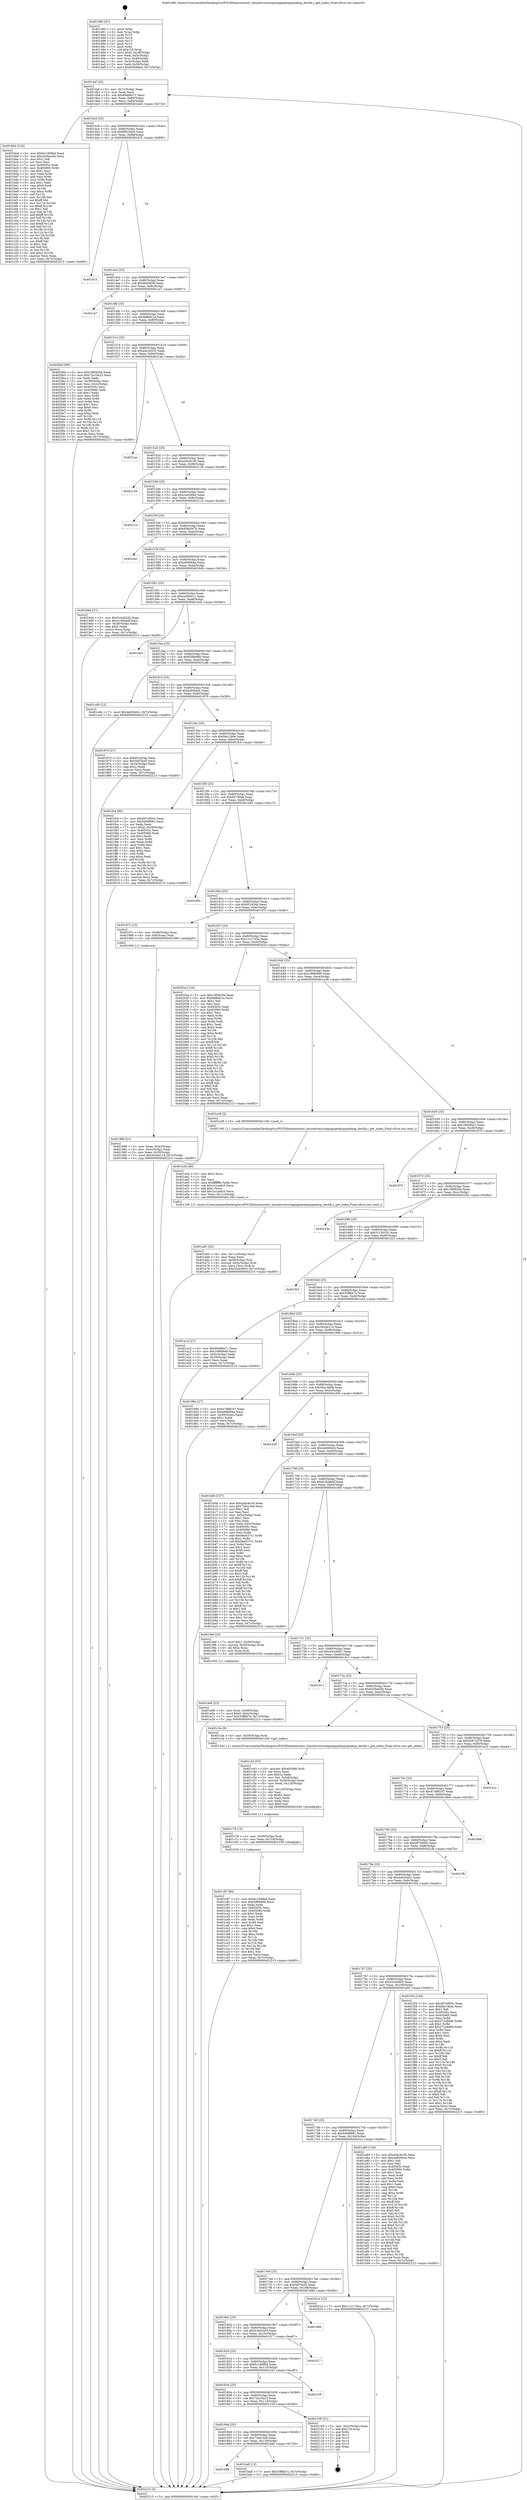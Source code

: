 digraph "0x401480" {
  label = "0x401480 (/mnt/c/Users/mathe/Desktop/tcc/POCII/binaries/extr_linuxdriversstagingspeakupspeakup_dectlk.c_get_index_Final-ollvm.out::main(0))"
  labelloc = "t"
  node[shape=record]

  Entry [label="",width=0.3,height=0.3,shape=circle,fillcolor=black,style=filled]
  "0x4014af" [label="{
     0x4014af [26]\l
     | [instrs]\l
     &nbsp;&nbsp;0x4014af \<+3\>: mov -0x7c(%rbp),%eax\l
     &nbsp;&nbsp;0x4014b2 \<+2\>: mov %eax,%ecx\l
     &nbsp;&nbsp;0x4014b4 \<+6\>: sub $0x80dd6e71,%ecx\l
     &nbsp;&nbsp;0x4014ba \<+3\>: mov %eax,-0x80(%rbp)\l
     &nbsp;&nbsp;0x4014bd \<+6\>: mov %ecx,-0x84(%rbp)\l
     &nbsp;&nbsp;0x4014c3 \<+6\>: je 0000000000401bb4 \<main+0x734\>\l
  }"]
  "0x401bb4" [label="{
     0x401bb4 [134]\l
     | [instrs]\l
     &nbsp;&nbsp;0x401bb4 \<+5\>: mov $0x6c1468bd,%eax\l
     &nbsp;&nbsp;0x401bb9 \<+5\>: mov $0x443bee5b,%ecx\l
     &nbsp;&nbsp;0x401bbe \<+2\>: mov $0x1,%dl\l
     &nbsp;&nbsp;0x401bc0 \<+2\>: xor %esi,%esi\l
     &nbsp;&nbsp;0x401bc2 \<+7\>: mov 0x40505c,%edi\l
     &nbsp;&nbsp;0x401bc9 \<+8\>: mov 0x405060,%r8d\l
     &nbsp;&nbsp;0x401bd1 \<+3\>: sub $0x1,%esi\l
     &nbsp;&nbsp;0x401bd4 \<+3\>: mov %edi,%r9d\l
     &nbsp;&nbsp;0x401bd7 \<+3\>: add %esi,%r9d\l
     &nbsp;&nbsp;0x401bda \<+4\>: imul %r9d,%edi\l
     &nbsp;&nbsp;0x401bde \<+3\>: and $0x1,%edi\l
     &nbsp;&nbsp;0x401be1 \<+3\>: cmp $0x0,%edi\l
     &nbsp;&nbsp;0x401be4 \<+4\>: sete %r10b\l
     &nbsp;&nbsp;0x401be8 \<+4\>: cmp $0xa,%r8d\l
     &nbsp;&nbsp;0x401bec \<+4\>: setl %r11b\l
     &nbsp;&nbsp;0x401bf0 \<+3\>: mov %r10b,%bl\l
     &nbsp;&nbsp;0x401bf3 \<+3\>: xor $0xff,%bl\l
     &nbsp;&nbsp;0x401bf6 \<+3\>: mov %r11b,%r14b\l
     &nbsp;&nbsp;0x401bf9 \<+4\>: xor $0xff,%r14b\l
     &nbsp;&nbsp;0x401bfd \<+3\>: xor $0x1,%dl\l
     &nbsp;&nbsp;0x401c00 \<+3\>: mov %bl,%r15b\l
     &nbsp;&nbsp;0x401c03 \<+4\>: and $0xff,%r15b\l
     &nbsp;&nbsp;0x401c07 \<+3\>: and %dl,%r10b\l
     &nbsp;&nbsp;0x401c0a \<+3\>: mov %r14b,%r12b\l
     &nbsp;&nbsp;0x401c0d \<+4\>: and $0xff,%r12b\l
     &nbsp;&nbsp;0x401c11 \<+3\>: and %dl,%r11b\l
     &nbsp;&nbsp;0x401c14 \<+3\>: or %r10b,%r15b\l
     &nbsp;&nbsp;0x401c17 \<+3\>: or %r11b,%r12b\l
     &nbsp;&nbsp;0x401c1a \<+3\>: xor %r12b,%r15b\l
     &nbsp;&nbsp;0x401c1d \<+3\>: or %r14b,%bl\l
     &nbsp;&nbsp;0x401c20 \<+3\>: xor $0xff,%bl\l
     &nbsp;&nbsp;0x401c23 \<+3\>: or $0x1,%dl\l
     &nbsp;&nbsp;0x401c26 \<+2\>: and %dl,%bl\l
     &nbsp;&nbsp;0x401c28 \<+3\>: or %bl,%r15b\l
     &nbsp;&nbsp;0x401c2b \<+4\>: test $0x1,%r15b\l
     &nbsp;&nbsp;0x401c2f \<+3\>: cmovne %ecx,%eax\l
     &nbsp;&nbsp;0x401c32 \<+3\>: mov %eax,-0x7c(%rbp)\l
     &nbsp;&nbsp;0x401c35 \<+5\>: jmp 0000000000402215 \<main+0xd95\>\l
  }"]
  "0x4014c9" [label="{
     0x4014c9 [25]\l
     | [instrs]\l
     &nbsp;&nbsp;0x4014c9 \<+5\>: jmp 00000000004014ce \<main+0x4e\>\l
     &nbsp;&nbsp;0x4014ce \<+3\>: mov -0x80(%rbp),%eax\l
     &nbsp;&nbsp;0x4014d1 \<+5\>: sub $0x8f5c3dc0,%eax\l
     &nbsp;&nbsp;0x4014d6 \<+6\>: mov %eax,-0x88(%rbp)\l
     &nbsp;&nbsp;0x4014dc \<+6\>: je 0000000000401d15 \<main+0x895\>\l
  }"]
  Exit [label="",width=0.3,height=0.3,shape=circle,fillcolor=black,style=filled,peripheries=2]
  "0x401d15" [label="{
     0x401d15\l
  }", style=dashed]
  "0x4014e2" [label="{
     0x4014e2 [25]\l
     | [instrs]\l
     &nbsp;&nbsp;0x4014e2 \<+5\>: jmp 00000000004014e7 \<main+0x67\>\l
     &nbsp;&nbsp;0x4014e7 \<+3\>: mov -0x80(%rbp),%eax\l
     &nbsp;&nbsp;0x4014ea \<+5\>: sub $0x964f4f36,%eax\l
     &nbsp;&nbsp;0x4014ef \<+6\>: mov %eax,-0x8c(%rbp)\l
     &nbsp;&nbsp;0x4014f5 \<+6\>: je 0000000000401ce7 \<main+0x867\>\l
  }"]
  "0x401c87" [label="{
     0x401c87 [84]\l
     | [instrs]\l
     &nbsp;&nbsp;0x401c87 \<+5\>: mov $0x6c1468bd,%eax\l
     &nbsp;&nbsp;0x401c8c \<+5\>: mov $0xf2fb6d6b,%ecx\l
     &nbsp;&nbsp;0x401c91 \<+2\>: xor %edx,%edx\l
     &nbsp;&nbsp;0x401c93 \<+7\>: mov 0x40505c,%esi\l
     &nbsp;&nbsp;0x401c9a \<+8\>: mov 0x405060,%r8d\l
     &nbsp;&nbsp;0x401ca2 \<+3\>: sub $0x1,%edx\l
     &nbsp;&nbsp;0x401ca5 \<+3\>: mov %esi,%r9d\l
     &nbsp;&nbsp;0x401ca8 \<+3\>: add %edx,%r9d\l
     &nbsp;&nbsp;0x401cab \<+4\>: imul %r9d,%esi\l
     &nbsp;&nbsp;0x401caf \<+3\>: and $0x1,%esi\l
     &nbsp;&nbsp;0x401cb2 \<+3\>: cmp $0x0,%esi\l
     &nbsp;&nbsp;0x401cb5 \<+4\>: sete %r10b\l
     &nbsp;&nbsp;0x401cb9 \<+4\>: cmp $0xa,%r8d\l
     &nbsp;&nbsp;0x401cbd \<+4\>: setl %r11b\l
     &nbsp;&nbsp;0x401cc1 \<+3\>: mov %r10b,%bl\l
     &nbsp;&nbsp;0x401cc4 \<+3\>: and %r11b,%bl\l
     &nbsp;&nbsp;0x401cc7 \<+3\>: xor %r11b,%r10b\l
     &nbsp;&nbsp;0x401cca \<+3\>: or %r10b,%bl\l
     &nbsp;&nbsp;0x401ccd \<+3\>: test $0x1,%bl\l
     &nbsp;&nbsp;0x401cd0 \<+3\>: cmovne %ecx,%eax\l
     &nbsp;&nbsp;0x401cd3 \<+3\>: mov %eax,-0x7c(%rbp)\l
     &nbsp;&nbsp;0x401cd6 \<+5\>: jmp 0000000000402215 \<main+0xd95\>\l
  }"]
  "0x401ce7" [label="{
     0x401ce7\l
  }", style=dashed]
  "0x4014fb" [label="{
     0x4014fb [25]\l
     | [instrs]\l
     &nbsp;&nbsp;0x4014fb \<+5\>: jmp 0000000000401500 \<main+0x80\>\l
     &nbsp;&nbsp;0x401500 \<+3\>: mov -0x80(%rbp),%eax\l
     &nbsp;&nbsp;0x401503 \<+5\>: sub $0x9dfb9c1e,%eax\l
     &nbsp;&nbsp;0x401508 \<+6\>: mov %eax,-0x90(%rbp)\l
     &nbsp;&nbsp;0x40150e \<+6\>: je 00000000004020b0 \<main+0xc30\>\l
  }"]
  "0x401c78" [label="{
     0x401c78 [15]\l
     | [instrs]\l
     &nbsp;&nbsp;0x401c78 \<+4\>: mov -0x58(%rbp),%rdi\l
     &nbsp;&nbsp;0x401c7c \<+6\>: mov %eax,-0x124(%rbp)\l
     &nbsp;&nbsp;0x401c82 \<+5\>: call 0000000000401030 \<free@plt\>\l
     | [calls]\l
     &nbsp;&nbsp;0x401030 \{1\} (unknown)\l
  }"]
  "0x4020b0" [label="{
     0x4020b0 [89]\l
     | [instrs]\l
     &nbsp;&nbsp;0x4020b0 \<+5\>: mov $0x19f5820e,%eax\l
     &nbsp;&nbsp;0x4020b5 \<+5\>: mov $0x72a10a23,%ecx\l
     &nbsp;&nbsp;0x4020ba \<+2\>: xor %edx,%edx\l
     &nbsp;&nbsp;0x4020bc \<+3\>: mov -0x38(%rbp),%esi\l
     &nbsp;&nbsp;0x4020bf \<+3\>: mov %esi,-0x2c(%rbp)\l
     &nbsp;&nbsp;0x4020c2 \<+7\>: mov 0x40505c,%esi\l
     &nbsp;&nbsp;0x4020c9 \<+7\>: mov 0x405060,%edi\l
     &nbsp;&nbsp;0x4020d0 \<+3\>: sub $0x1,%edx\l
     &nbsp;&nbsp;0x4020d3 \<+3\>: mov %esi,%r8d\l
     &nbsp;&nbsp;0x4020d6 \<+3\>: add %edx,%r8d\l
     &nbsp;&nbsp;0x4020d9 \<+4\>: imul %r8d,%esi\l
     &nbsp;&nbsp;0x4020dd \<+3\>: and $0x1,%esi\l
     &nbsp;&nbsp;0x4020e0 \<+3\>: cmp $0x0,%esi\l
     &nbsp;&nbsp;0x4020e3 \<+4\>: sete %r9b\l
     &nbsp;&nbsp;0x4020e7 \<+3\>: cmp $0xa,%edi\l
     &nbsp;&nbsp;0x4020ea \<+4\>: setl %r10b\l
     &nbsp;&nbsp;0x4020ee \<+3\>: mov %r9b,%r11b\l
     &nbsp;&nbsp;0x4020f1 \<+3\>: and %r10b,%r11b\l
     &nbsp;&nbsp;0x4020f4 \<+3\>: xor %r10b,%r9b\l
     &nbsp;&nbsp;0x4020f7 \<+3\>: or %r9b,%r11b\l
     &nbsp;&nbsp;0x4020fa \<+4\>: test $0x1,%r11b\l
     &nbsp;&nbsp;0x4020fe \<+3\>: cmovne %ecx,%eax\l
     &nbsp;&nbsp;0x402101 \<+3\>: mov %eax,-0x7c(%rbp)\l
     &nbsp;&nbsp;0x402104 \<+5\>: jmp 0000000000402215 \<main+0xd95\>\l
  }"]
  "0x401514" [label="{
     0x401514 [25]\l
     | [instrs]\l
     &nbsp;&nbsp;0x401514 \<+5\>: jmp 0000000000401519 \<main+0x99\>\l
     &nbsp;&nbsp;0x401519 \<+3\>: mov -0x80(%rbp),%eax\l
     &nbsp;&nbsp;0x40151c \<+5\>: sub $0xa4e24532,%eax\l
     &nbsp;&nbsp;0x401521 \<+6\>: mov %eax,-0x94(%rbp)\l
     &nbsp;&nbsp;0x401527 \<+6\>: je 00000000004021ae \<main+0xd2e\>\l
  }"]
  "0x401c43" [label="{
     0x401c43 [53]\l
     | [instrs]\l
     &nbsp;&nbsp;0x401c43 \<+10\>: movabs $0x4030d6,%rdi\l
     &nbsp;&nbsp;0x401c4d \<+2\>: xor %ecx,%ecx\l
     &nbsp;&nbsp;0x401c4f \<+5\>: mov $0x1a,%edx\l
     &nbsp;&nbsp;0x401c54 \<+3\>: mov %al,-0x5d(%rbp)\l
     &nbsp;&nbsp;0x401c57 \<+4\>: movzbl -0x5d(%rbp),%eax\l
     &nbsp;&nbsp;0x401c5b \<+6\>: mov %edx,-0x120(%rbp)\l
     &nbsp;&nbsp;0x401c61 \<+1\>: cltd\l
     &nbsp;&nbsp;0x401c62 \<+6\>: mov -0x120(%rbp),%esi\l
     &nbsp;&nbsp;0x401c68 \<+2\>: idiv %esi\l
     &nbsp;&nbsp;0x401c6a \<+3\>: sub $0x61,%ecx\l
     &nbsp;&nbsp;0x401c6d \<+2\>: sub %ecx,%edx\l
     &nbsp;&nbsp;0x401c6f \<+2\>: mov %edx,%esi\l
     &nbsp;&nbsp;0x401c71 \<+2\>: mov $0x0,%al\l
     &nbsp;&nbsp;0x401c73 \<+5\>: call 0000000000401040 \<printf@plt\>\l
     | [calls]\l
     &nbsp;&nbsp;0x401040 \{1\} (unknown)\l
  }"]
  "0x4021ae" [label="{
     0x4021ae\l
  }", style=dashed]
  "0x40152d" [label="{
     0x40152d [25]\l
     | [instrs]\l
     &nbsp;&nbsp;0x40152d \<+5\>: jmp 0000000000401532 \<main+0xb2\>\l
     &nbsp;&nbsp;0x401532 \<+3\>: mov -0x80(%rbp),%eax\l
     &nbsp;&nbsp;0x401535 \<+5\>: sub $0xa5bc8c36,%eax\l
     &nbsp;&nbsp;0x40153a \<+6\>: mov %eax,-0x98(%rbp)\l
     &nbsp;&nbsp;0x401540 \<+6\>: je 0000000000402136 \<main+0xcb6\>\l
  }"]
  "0x401866" [label="{
     0x401866\l
  }", style=dashed]
  "0x402136" [label="{
     0x402136\l
  }", style=dashed]
  "0x401546" [label="{
     0x401546 [25]\l
     | [instrs]\l
     &nbsp;&nbsp;0x401546 \<+5\>: jmp 000000000040154b \<main+0xcb\>\l
     &nbsp;&nbsp;0x40154b \<+3\>: mov -0x80(%rbp),%eax\l
     &nbsp;&nbsp;0x40154e \<+5\>: sub $0xcca02844,%eax\l
     &nbsp;&nbsp;0x401553 \<+6\>: mov %eax,-0x9c(%rbp)\l
     &nbsp;&nbsp;0x401559 \<+6\>: je 000000000040211e \<main+0xc9e\>\l
  }"]
  "0x401ba8" [label="{
     0x401ba8 [12]\l
     | [instrs]\l
     &nbsp;&nbsp;0x401ba8 \<+7\>: movl $0x33ffbb7a,-0x7c(%rbp)\l
     &nbsp;&nbsp;0x401baf \<+5\>: jmp 0000000000402215 \<main+0xd95\>\l
  }"]
  "0x40211e" [label="{
     0x40211e\l
  }", style=dashed]
  "0x40155f" [label="{
     0x40155f [25]\l
     | [instrs]\l
     &nbsp;&nbsp;0x40155f \<+5\>: jmp 0000000000401564 \<main+0xe4\>\l
     &nbsp;&nbsp;0x401564 \<+3\>: mov -0x80(%rbp),%eax\l
     &nbsp;&nbsp;0x401567 \<+5\>: sub $0xd58c0e7b,%eax\l
     &nbsp;&nbsp;0x40156c \<+6\>: mov %eax,-0xa0(%rbp)\l
     &nbsp;&nbsp;0x401572 \<+6\>: je 0000000000401ea1 \<main+0xa21\>\l
  }"]
  "0x40184d" [label="{
     0x40184d [25]\l
     | [instrs]\l
     &nbsp;&nbsp;0x40184d \<+5\>: jmp 0000000000401852 \<main+0x3d2\>\l
     &nbsp;&nbsp;0x401852 \<+3\>: mov -0x80(%rbp),%eax\l
     &nbsp;&nbsp;0x401855 \<+5\>: sub $0x73dcc3a8,%eax\l
     &nbsp;&nbsp;0x40185a \<+6\>: mov %eax,-0x118(%rbp)\l
     &nbsp;&nbsp;0x401860 \<+6\>: je 0000000000401ba8 \<main+0x728\>\l
  }"]
  "0x401ea1" [label="{
     0x401ea1\l
  }", style=dashed]
  "0x401578" [label="{
     0x401578 [25]\l
     | [instrs]\l
     &nbsp;&nbsp;0x401578 \<+5\>: jmp 000000000040157d \<main+0xfd\>\l
     &nbsp;&nbsp;0x40157d \<+3\>: mov -0x80(%rbp),%eax\l
     &nbsp;&nbsp;0x401580 \<+5\>: sub $0xe84fe84a,%eax\l
     &nbsp;&nbsp;0x401585 \<+6\>: mov %eax,-0xa4(%rbp)\l
     &nbsp;&nbsp;0x40158b \<+6\>: je 00000000004019d4 \<main+0x554\>\l
  }"]
  "0x402109" [label="{
     0x402109 [21]\l
     | [instrs]\l
     &nbsp;&nbsp;0x402109 \<+3\>: mov -0x2c(%rbp),%eax\l
     &nbsp;&nbsp;0x40210c \<+7\>: add $0x118,%rsp\l
     &nbsp;&nbsp;0x402113 \<+1\>: pop %rbx\l
     &nbsp;&nbsp;0x402114 \<+2\>: pop %r12\l
     &nbsp;&nbsp;0x402116 \<+2\>: pop %r13\l
     &nbsp;&nbsp;0x402118 \<+2\>: pop %r14\l
     &nbsp;&nbsp;0x40211a \<+2\>: pop %r15\l
     &nbsp;&nbsp;0x40211c \<+1\>: pop %rbp\l
     &nbsp;&nbsp;0x40211d \<+1\>: ret\l
  }"]
  "0x4019d4" [label="{
     0x4019d4 [27]\l
     | [instrs]\l
     &nbsp;&nbsp;0x4019d4 \<+5\>: mov $0x5c4402d3,%eax\l
     &nbsp;&nbsp;0x4019d9 \<+5\>: mov $0x416ddedf,%ecx\l
     &nbsp;&nbsp;0x4019de \<+3\>: mov -0x30(%rbp),%edx\l
     &nbsp;&nbsp;0x4019e1 \<+3\>: cmp $0x0,%edx\l
     &nbsp;&nbsp;0x4019e4 \<+3\>: cmove %ecx,%eax\l
     &nbsp;&nbsp;0x4019e7 \<+3\>: mov %eax,-0x7c(%rbp)\l
     &nbsp;&nbsp;0x4019ea \<+5\>: jmp 0000000000402215 \<main+0xd95\>\l
  }"]
  "0x401591" [label="{
     0x401591 [25]\l
     | [instrs]\l
     &nbsp;&nbsp;0x401591 \<+5\>: jmp 0000000000401596 \<main+0x116\>\l
     &nbsp;&nbsp;0x401596 \<+3\>: mov -0x80(%rbp),%eax\l
     &nbsp;&nbsp;0x401599 \<+5\>: sub $0xea584b11,%eax\l
     &nbsp;&nbsp;0x40159e \<+6\>: mov %eax,-0xa8(%rbp)\l
     &nbsp;&nbsp;0x4015a4 \<+6\>: je 0000000000401dc0 \<main+0x940\>\l
  }"]
  "0x401834" [label="{
     0x401834 [25]\l
     | [instrs]\l
     &nbsp;&nbsp;0x401834 \<+5\>: jmp 0000000000401839 \<main+0x3b9\>\l
     &nbsp;&nbsp;0x401839 \<+3\>: mov -0x80(%rbp),%eax\l
     &nbsp;&nbsp;0x40183c \<+5\>: sub $0x72a10a23,%eax\l
     &nbsp;&nbsp;0x401841 \<+6\>: mov %eax,-0x114(%rbp)\l
     &nbsp;&nbsp;0x401847 \<+6\>: je 0000000000402109 \<main+0xc89\>\l
  }"]
  "0x401dc0" [label="{
     0x401dc0\l
  }", style=dashed]
  "0x4015aa" [label="{
     0x4015aa [25]\l
     | [instrs]\l
     &nbsp;&nbsp;0x4015aa \<+5\>: jmp 00000000004015af \<main+0x12f\>\l
     &nbsp;&nbsp;0x4015af \<+3\>: mov -0x80(%rbp),%eax\l
     &nbsp;&nbsp;0x4015b2 \<+5\>: sub $0xf2fb6d6b,%eax\l
     &nbsp;&nbsp;0x4015b7 \<+6\>: mov %eax,-0xac(%rbp)\l
     &nbsp;&nbsp;0x4015bd \<+6\>: je 0000000000401cdb \<main+0x85b\>\l
  }"]
  "0x402155" [label="{
     0x402155\l
  }", style=dashed]
  "0x401cdb" [label="{
     0x401cdb [12]\l
     | [instrs]\l
     &nbsp;&nbsp;0x401cdb \<+7\>: movl $0x4ed3442c,-0x7c(%rbp)\l
     &nbsp;&nbsp;0x401ce2 \<+5\>: jmp 0000000000402215 \<main+0xd95\>\l
  }"]
  "0x4015c3" [label="{
     0x4015c3 [25]\l
     | [instrs]\l
     &nbsp;&nbsp;0x4015c3 \<+5\>: jmp 00000000004015c8 \<main+0x148\>\l
     &nbsp;&nbsp;0x4015c8 \<+3\>: mov -0x80(%rbp),%eax\l
     &nbsp;&nbsp;0x4015cb \<+5\>: sub $0xfc858da4,%eax\l
     &nbsp;&nbsp;0x4015d0 \<+6\>: mov %eax,-0xb0(%rbp)\l
     &nbsp;&nbsp;0x4015d6 \<+6\>: je 0000000000401870 \<main+0x3f0\>\l
  }"]
  "0x40181b" [label="{
     0x40181b [25]\l
     | [instrs]\l
     &nbsp;&nbsp;0x40181b \<+5\>: jmp 0000000000401820 \<main+0x3a0\>\l
     &nbsp;&nbsp;0x401820 \<+3\>: mov -0x80(%rbp),%eax\l
     &nbsp;&nbsp;0x401823 \<+5\>: sub $0x6c1468bd,%eax\l
     &nbsp;&nbsp;0x401828 \<+6\>: mov %eax,-0x110(%rbp)\l
     &nbsp;&nbsp;0x40182e \<+6\>: je 0000000000402155 \<main+0xcd5\>\l
  }"]
  "0x401870" [label="{
     0x401870 [27]\l
     | [instrs]\l
     &nbsp;&nbsp;0x401870 \<+5\>: mov $0x952454a,%eax\l
     &nbsp;&nbsp;0x401875 \<+5\>: mov $0x5bf7dcf2,%ecx\l
     &nbsp;&nbsp;0x40187a \<+3\>: mov -0x34(%rbp),%edx\l
     &nbsp;&nbsp;0x40187d \<+3\>: cmp $0x2,%edx\l
     &nbsp;&nbsp;0x401880 \<+3\>: cmovne %ecx,%eax\l
     &nbsp;&nbsp;0x401883 \<+3\>: mov %eax,-0x7c(%rbp)\l
     &nbsp;&nbsp;0x401886 \<+5\>: jmp 0000000000402215 \<main+0xd95\>\l
  }"]
  "0x4015dc" [label="{
     0x4015dc [25]\l
     | [instrs]\l
     &nbsp;&nbsp;0x4015dc \<+5\>: jmp 00000000004015e1 \<main+0x161\>\l
     &nbsp;&nbsp;0x4015e1 \<+3\>: mov -0x80(%rbp),%eax\l
     &nbsp;&nbsp;0x4015e4 \<+5\>: sub $0xfde13b0e,%eax\l
     &nbsp;&nbsp;0x4015e9 \<+6\>: mov %eax,-0xb4(%rbp)\l
     &nbsp;&nbsp;0x4015ef \<+6\>: je 0000000000401fc4 \<main+0xb44\>\l
  }"]
  "0x402215" [label="{
     0x402215 [5]\l
     | [instrs]\l
     &nbsp;&nbsp;0x402215 \<+5\>: jmp 00000000004014af \<main+0x2f\>\l
  }"]
  "0x401480" [label="{
     0x401480 [47]\l
     | [instrs]\l
     &nbsp;&nbsp;0x401480 \<+1\>: push %rbp\l
     &nbsp;&nbsp;0x401481 \<+3\>: mov %rsp,%rbp\l
     &nbsp;&nbsp;0x401484 \<+2\>: push %r15\l
     &nbsp;&nbsp;0x401486 \<+2\>: push %r14\l
     &nbsp;&nbsp;0x401488 \<+2\>: push %r13\l
     &nbsp;&nbsp;0x40148a \<+2\>: push %r12\l
     &nbsp;&nbsp;0x40148c \<+1\>: push %rbx\l
     &nbsp;&nbsp;0x40148d \<+7\>: sub $0x118,%rsp\l
     &nbsp;&nbsp;0x401494 \<+7\>: movl $0x0,-0x38(%rbp)\l
     &nbsp;&nbsp;0x40149b \<+3\>: mov %edi,-0x3c(%rbp)\l
     &nbsp;&nbsp;0x40149e \<+4\>: mov %rsi,-0x48(%rbp)\l
     &nbsp;&nbsp;0x4014a2 \<+3\>: mov -0x3c(%rbp),%edi\l
     &nbsp;&nbsp;0x4014a5 \<+3\>: mov %edi,-0x34(%rbp)\l
     &nbsp;&nbsp;0x4014a8 \<+7\>: movl $0xfc858da4,-0x7c(%rbp)\l
  }"]
  "0x401f17" [label="{
     0x401f17\l
  }", style=dashed]
  "0x401fc4" [label="{
     0x401fc4 [90]\l
     | [instrs]\l
     &nbsp;&nbsp;0x401fc4 \<+5\>: mov $0x497e900c,%eax\l
     &nbsp;&nbsp;0x401fc9 \<+5\>: mov $0x5466f681,%ecx\l
     &nbsp;&nbsp;0x401fce \<+2\>: xor %edx,%edx\l
     &nbsp;&nbsp;0x401fd0 \<+7\>: movl $0x0,-0x38(%rbp)\l
     &nbsp;&nbsp;0x401fd7 \<+7\>: mov 0x40505c,%esi\l
     &nbsp;&nbsp;0x401fde \<+7\>: mov 0x405060,%edi\l
     &nbsp;&nbsp;0x401fe5 \<+3\>: sub $0x1,%edx\l
     &nbsp;&nbsp;0x401fe8 \<+3\>: mov %esi,%r8d\l
     &nbsp;&nbsp;0x401feb \<+3\>: add %edx,%r8d\l
     &nbsp;&nbsp;0x401fee \<+4\>: imul %r8d,%esi\l
     &nbsp;&nbsp;0x401ff2 \<+3\>: and $0x1,%esi\l
     &nbsp;&nbsp;0x401ff5 \<+3\>: cmp $0x0,%esi\l
     &nbsp;&nbsp;0x401ff8 \<+4\>: sete %r9b\l
     &nbsp;&nbsp;0x401ffc \<+3\>: cmp $0xa,%edi\l
     &nbsp;&nbsp;0x401fff \<+4\>: setl %r10b\l
     &nbsp;&nbsp;0x402003 \<+3\>: mov %r9b,%r11b\l
     &nbsp;&nbsp;0x402006 \<+3\>: and %r10b,%r11b\l
     &nbsp;&nbsp;0x402009 \<+3\>: xor %r10b,%r9b\l
     &nbsp;&nbsp;0x40200c \<+3\>: or %r9b,%r11b\l
     &nbsp;&nbsp;0x40200f \<+4\>: test $0x1,%r11b\l
     &nbsp;&nbsp;0x402013 \<+3\>: cmovne %ecx,%eax\l
     &nbsp;&nbsp;0x402016 \<+3\>: mov %eax,-0x7c(%rbp)\l
     &nbsp;&nbsp;0x402019 \<+5\>: jmp 0000000000402215 \<main+0xd95\>\l
  }"]
  "0x4015f5" [label="{
     0x4015f5 [25]\l
     | [instrs]\l
     &nbsp;&nbsp;0x4015f5 \<+5\>: jmp 00000000004015fa \<main+0x17a\>\l
     &nbsp;&nbsp;0x4015fa \<+3\>: mov -0x80(%rbp),%eax\l
     &nbsp;&nbsp;0x4015fd \<+5\>: sub $0x927d9a6,%eax\l
     &nbsp;&nbsp;0x401602 \<+6\>: mov %eax,-0xb8(%rbp)\l
     &nbsp;&nbsp;0x401608 \<+6\>: je 0000000000401e95 \<main+0xa15\>\l
  }"]
  "0x401802" [label="{
     0x401802 [25]\l
     | [instrs]\l
     &nbsp;&nbsp;0x401802 \<+5\>: jmp 0000000000401807 \<main+0x387\>\l
     &nbsp;&nbsp;0x401807 \<+3\>: mov -0x80(%rbp),%eax\l
     &nbsp;&nbsp;0x40180a \<+5\>: sub $0x5c4402d3,%eax\l
     &nbsp;&nbsp;0x40180f \<+6\>: mov %eax,-0x10c(%rbp)\l
     &nbsp;&nbsp;0x401815 \<+6\>: je 0000000000401f17 \<main+0xa97\>\l
  }"]
  "0x401e95" [label="{
     0x401e95\l
  }", style=dashed]
  "0x40160e" [label="{
     0x40160e [25]\l
     | [instrs]\l
     &nbsp;&nbsp;0x40160e \<+5\>: jmp 0000000000401613 \<main+0x193\>\l
     &nbsp;&nbsp;0x401613 \<+3\>: mov -0x80(%rbp),%eax\l
     &nbsp;&nbsp;0x401616 \<+5\>: sub $0x952454a,%eax\l
     &nbsp;&nbsp;0x40161b \<+6\>: mov %eax,-0xbc(%rbp)\l
     &nbsp;&nbsp;0x401621 \<+6\>: je 000000000040197c \<main+0x4fc\>\l
  }"]
  "0x40188b" [label="{
     0x40188b\l
  }", style=dashed]
  "0x40197c" [label="{
     0x40197c [13]\l
     | [instrs]\l
     &nbsp;&nbsp;0x40197c \<+4\>: mov -0x48(%rbp),%rax\l
     &nbsp;&nbsp;0x401980 \<+4\>: mov 0x8(%rax),%rdi\l
     &nbsp;&nbsp;0x401984 \<+5\>: call 0000000000401060 \<atoi@plt\>\l
     | [calls]\l
     &nbsp;&nbsp;0x401060 \{1\} (unknown)\l
  }"]
  "0x401627" [label="{
     0x401627 [25]\l
     | [instrs]\l
     &nbsp;&nbsp;0x401627 \<+5\>: jmp 000000000040162c \<main+0x1ac\>\l
     &nbsp;&nbsp;0x40162c \<+3\>: mov -0x80(%rbp),%eax\l
     &nbsp;&nbsp;0x40162f \<+5\>: sub $0x11217d2a,%eax\l
     &nbsp;&nbsp;0x401634 \<+6\>: mov %eax,-0xc0(%rbp)\l
     &nbsp;&nbsp;0x40163a \<+6\>: je 000000000040202a \<main+0xbaa\>\l
  }"]
  "0x401989" [label="{
     0x401989 [21]\l
     | [instrs]\l
     &nbsp;&nbsp;0x401989 \<+3\>: mov %eax,-0x4c(%rbp)\l
     &nbsp;&nbsp;0x40198c \<+3\>: mov -0x4c(%rbp),%eax\l
     &nbsp;&nbsp;0x40198f \<+3\>: mov %eax,-0x30(%rbp)\l
     &nbsp;&nbsp;0x401992 \<+7\>: movl $0x342de114,-0x7c(%rbp)\l
     &nbsp;&nbsp;0x401999 \<+5\>: jmp 0000000000402215 \<main+0xd95\>\l
  }"]
  "0x4017e9" [label="{
     0x4017e9 [25]\l
     | [instrs]\l
     &nbsp;&nbsp;0x4017e9 \<+5\>: jmp 00000000004017ee \<main+0x36e\>\l
     &nbsp;&nbsp;0x4017ee \<+3\>: mov -0x80(%rbp),%eax\l
     &nbsp;&nbsp;0x4017f1 \<+5\>: sub $0x5bf7dcf2,%eax\l
     &nbsp;&nbsp;0x4017f6 \<+6\>: mov %eax,-0x108(%rbp)\l
     &nbsp;&nbsp;0x4017fc \<+6\>: je 000000000040188b \<main+0x40b\>\l
  }"]
  "0x40202a" [label="{
     0x40202a [134]\l
     | [instrs]\l
     &nbsp;&nbsp;0x40202a \<+5\>: mov $0x19f5820e,%eax\l
     &nbsp;&nbsp;0x40202f \<+5\>: mov $0x9dfb9c1e,%ecx\l
     &nbsp;&nbsp;0x402034 \<+2\>: mov $0x1,%dl\l
     &nbsp;&nbsp;0x402036 \<+2\>: xor %esi,%esi\l
     &nbsp;&nbsp;0x402038 \<+7\>: mov 0x40505c,%edi\l
     &nbsp;&nbsp;0x40203f \<+8\>: mov 0x405060,%r8d\l
     &nbsp;&nbsp;0x402047 \<+3\>: sub $0x1,%esi\l
     &nbsp;&nbsp;0x40204a \<+3\>: mov %edi,%r9d\l
     &nbsp;&nbsp;0x40204d \<+3\>: add %esi,%r9d\l
     &nbsp;&nbsp;0x402050 \<+4\>: imul %r9d,%edi\l
     &nbsp;&nbsp;0x402054 \<+3\>: and $0x1,%edi\l
     &nbsp;&nbsp;0x402057 \<+3\>: cmp $0x0,%edi\l
     &nbsp;&nbsp;0x40205a \<+4\>: sete %r10b\l
     &nbsp;&nbsp;0x40205e \<+4\>: cmp $0xa,%r8d\l
     &nbsp;&nbsp;0x402062 \<+4\>: setl %r11b\l
     &nbsp;&nbsp;0x402066 \<+3\>: mov %r10b,%bl\l
     &nbsp;&nbsp;0x402069 \<+3\>: xor $0xff,%bl\l
     &nbsp;&nbsp;0x40206c \<+3\>: mov %r11b,%r14b\l
     &nbsp;&nbsp;0x40206f \<+4\>: xor $0xff,%r14b\l
     &nbsp;&nbsp;0x402073 \<+3\>: xor $0x0,%dl\l
     &nbsp;&nbsp;0x402076 \<+3\>: mov %bl,%r15b\l
     &nbsp;&nbsp;0x402079 \<+4\>: and $0x0,%r15b\l
     &nbsp;&nbsp;0x40207d \<+3\>: and %dl,%r10b\l
     &nbsp;&nbsp;0x402080 \<+3\>: mov %r14b,%r12b\l
     &nbsp;&nbsp;0x402083 \<+4\>: and $0x0,%r12b\l
     &nbsp;&nbsp;0x402087 \<+3\>: and %dl,%r11b\l
     &nbsp;&nbsp;0x40208a \<+3\>: or %r10b,%r15b\l
     &nbsp;&nbsp;0x40208d \<+3\>: or %r11b,%r12b\l
     &nbsp;&nbsp;0x402090 \<+3\>: xor %r12b,%r15b\l
     &nbsp;&nbsp;0x402093 \<+3\>: or %r14b,%bl\l
     &nbsp;&nbsp;0x402096 \<+3\>: xor $0xff,%bl\l
     &nbsp;&nbsp;0x402099 \<+3\>: or $0x0,%dl\l
     &nbsp;&nbsp;0x40209c \<+2\>: and %dl,%bl\l
     &nbsp;&nbsp;0x40209e \<+3\>: or %bl,%r15b\l
     &nbsp;&nbsp;0x4020a1 \<+4\>: test $0x1,%r15b\l
     &nbsp;&nbsp;0x4020a5 \<+3\>: cmovne %ecx,%eax\l
     &nbsp;&nbsp;0x4020a8 \<+3\>: mov %eax,-0x7c(%rbp)\l
     &nbsp;&nbsp;0x4020ab \<+5\>: jmp 0000000000402215 \<main+0xd95\>\l
  }"]
  "0x401640" [label="{
     0x401640 [25]\l
     | [instrs]\l
     &nbsp;&nbsp;0x401640 \<+5\>: jmp 0000000000401645 \<main+0x1c5\>\l
     &nbsp;&nbsp;0x401645 \<+3\>: mov -0x80(%rbp),%eax\l
     &nbsp;&nbsp;0x401648 \<+5\>: sub $0x189fe9d9,%eax\l
     &nbsp;&nbsp;0x40164d \<+6\>: mov %eax,-0xc4(%rbp)\l
     &nbsp;&nbsp;0x401653 \<+6\>: je 0000000000401a38 \<main+0x5b8\>\l
  }"]
  "0x40201e" [label="{
     0x40201e [12]\l
     | [instrs]\l
     &nbsp;&nbsp;0x40201e \<+7\>: movl $0x11217d2a,-0x7c(%rbp)\l
     &nbsp;&nbsp;0x402025 \<+5\>: jmp 0000000000402215 \<main+0xd95\>\l
  }"]
  "0x401a38" [label="{
     0x401a38 [5]\l
     | [instrs]\l
     &nbsp;&nbsp;0x401a38 \<+5\>: call 0000000000401160 \<next_i\>\l
     | [calls]\l
     &nbsp;&nbsp;0x401160 \{1\} (/mnt/c/Users/mathe/Desktop/tcc/POCII/binaries/extr_linuxdriversstagingspeakupspeakup_dectlk.c_get_index_Final-ollvm.out::next_i)\l
  }"]
  "0x401659" [label="{
     0x401659 [25]\l
     | [instrs]\l
     &nbsp;&nbsp;0x401659 \<+5\>: jmp 000000000040165e \<main+0x1de\>\l
     &nbsp;&nbsp;0x40165e \<+3\>: mov -0x80(%rbp),%eax\l
     &nbsp;&nbsp;0x401661 \<+5\>: sub $0x18d3d5a1,%eax\l
     &nbsp;&nbsp;0x401666 \<+6\>: mov %eax,-0xc8(%rbp)\l
     &nbsp;&nbsp;0x40166c \<+6\>: je 0000000000401970 \<main+0x4f0\>\l
  }"]
  "0x4017d0" [label="{
     0x4017d0 [25]\l
     | [instrs]\l
     &nbsp;&nbsp;0x4017d0 \<+5\>: jmp 00000000004017d5 \<main+0x355\>\l
     &nbsp;&nbsp;0x4017d5 \<+3\>: mov -0x80(%rbp),%eax\l
     &nbsp;&nbsp;0x4017d8 \<+5\>: sub $0x5466f681,%eax\l
     &nbsp;&nbsp;0x4017dd \<+6\>: mov %eax,-0x104(%rbp)\l
     &nbsp;&nbsp;0x4017e3 \<+6\>: je 000000000040201e \<main+0xb9e\>\l
  }"]
  "0x401970" [label="{
     0x401970\l
  }", style=dashed]
  "0x401672" [label="{
     0x401672 [25]\l
     | [instrs]\l
     &nbsp;&nbsp;0x401672 \<+5\>: jmp 0000000000401677 \<main+0x1f7\>\l
     &nbsp;&nbsp;0x401677 \<+3\>: mov -0x80(%rbp),%eax\l
     &nbsp;&nbsp;0x40167a \<+5\>: sub $0x19f5820e,%eax\l
     &nbsp;&nbsp;0x40167f \<+6\>: mov %eax,-0xcc(%rbp)\l
     &nbsp;&nbsp;0x401685 \<+6\>: je 000000000040220e \<main+0xd8e\>\l
  }"]
  "0x401a85" [label="{
     0x401a85 [134]\l
     | [instrs]\l
     &nbsp;&nbsp;0x401a85 \<+5\>: mov $0xa5bc8c36,%eax\l
     &nbsp;&nbsp;0x401a8a \<+5\>: mov $0x3e8094c6,%ecx\l
     &nbsp;&nbsp;0x401a8f \<+2\>: mov $0x1,%dl\l
     &nbsp;&nbsp;0x401a91 \<+2\>: xor %esi,%esi\l
     &nbsp;&nbsp;0x401a93 \<+7\>: mov 0x40505c,%edi\l
     &nbsp;&nbsp;0x401a9a \<+8\>: mov 0x405060,%r8d\l
     &nbsp;&nbsp;0x401aa2 \<+3\>: sub $0x1,%esi\l
     &nbsp;&nbsp;0x401aa5 \<+3\>: mov %edi,%r9d\l
     &nbsp;&nbsp;0x401aa8 \<+3\>: add %esi,%r9d\l
     &nbsp;&nbsp;0x401aab \<+4\>: imul %r9d,%edi\l
     &nbsp;&nbsp;0x401aaf \<+3\>: and $0x1,%edi\l
     &nbsp;&nbsp;0x401ab2 \<+3\>: cmp $0x0,%edi\l
     &nbsp;&nbsp;0x401ab5 \<+4\>: sete %r10b\l
     &nbsp;&nbsp;0x401ab9 \<+4\>: cmp $0xa,%r8d\l
     &nbsp;&nbsp;0x401abd \<+4\>: setl %r11b\l
     &nbsp;&nbsp;0x401ac1 \<+3\>: mov %r10b,%bl\l
     &nbsp;&nbsp;0x401ac4 \<+3\>: xor $0xff,%bl\l
     &nbsp;&nbsp;0x401ac7 \<+3\>: mov %r11b,%r14b\l
     &nbsp;&nbsp;0x401aca \<+4\>: xor $0xff,%r14b\l
     &nbsp;&nbsp;0x401ace \<+3\>: xor $0x0,%dl\l
     &nbsp;&nbsp;0x401ad1 \<+3\>: mov %bl,%r15b\l
     &nbsp;&nbsp;0x401ad4 \<+4\>: and $0x0,%r15b\l
     &nbsp;&nbsp;0x401ad8 \<+3\>: and %dl,%r10b\l
     &nbsp;&nbsp;0x401adb \<+3\>: mov %r14b,%r12b\l
     &nbsp;&nbsp;0x401ade \<+4\>: and $0x0,%r12b\l
     &nbsp;&nbsp;0x401ae2 \<+3\>: and %dl,%r11b\l
     &nbsp;&nbsp;0x401ae5 \<+3\>: or %r10b,%r15b\l
     &nbsp;&nbsp;0x401ae8 \<+3\>: or %r11b,%r12b\l
     &nbsp;&nbsp;0x401aeb \<+3\>: xor %r12b,%r15b\l
     &nbsp;&nbsp;0x401aee \<+3\>: or %r14b,%bl\l
     &nbsp;&nbsp;0x401af1 \<+3\>: xor $0xff,%bl\l
     &nbsp;&nbsp;0x401af4 \<+3\>: or $0x0,%dl\l
     &nbsp;&nbsp;0x401af7 \<+2\>: and %dl,%bl\l
     &nbsp;&nbsp;0x401af9 \<+3\>: or %bl,%r15b\l
     &nbsp;&nbsp;0x401afc \<+4\>: test $0x1,%r15b\l
     &nbsp;&nbsp;0x401b00 \<+3\>: cmovne %ecx,%eax\l
     &nbsp;&nbsp;0x401b03 \<+3\>: mov %eax,-0x7c(%rbp)\l
     &nbsp;&nbsp;0x401b06 \<+5\>: jmp 0000000000402215 \<main+0xd95\>\l
  }"]
  "0x40220e" [label="{
     0x40220e\l
  }", style=dashed]
  "0x40168b" [label="{
     0x40168b [25]\l
     | [instrs]\l
     &nbsp;&nbsp;0x40168b \<+5\>: jmp 0000000000401690 \<main+0x210\>\l
     &nbsp;&nbsp;0x401690 \<+3\>: mov -0x80(%rbp),%eax\l
     &nbsp;&nbsp;0x401693 \<+5\>: sub $0x3115d10c,%eax\l
     &nbsp;&nbsp;0x401698 \<+6\>: mov %eax,-0xd0(%rbp)\l
     &nbsp;&nbsp;0x40169e \<+6\>: je 0000000000401f23 \<main+0xaa3\>\l
  }"]
  "0x4017b7" [label="{
     0x4017b7 [25]\l
     | [instrs]\l
     &nbsp;&nbsp;0x4017b7 \<+5\>: jmp 00000000004017bc \<main+0x33c\>\l
     &nbsp;&nbsp;0x4017bc \<+3\>: mov -0x80(%rbp),%eax\l
     &nbsp;&nbsp;0x4017bf \<+5\>: sub $0x53cb4903,%eax\l
     &nbsp;&nbsp;0x4017c4 \<+6\>: mov %eax,-0x100(%rbp)\l
     &nbsp;&nbsp;0x4017ca \<+6\>: je 0000000000401a85 \<main+0x605\>\l
  }"]
  "0x401f23" [label="{
     0x401f23\l
  }", style=dashed]
  "0x4016a4" [label="{
     0x4016a4 [25]\l
     | [instrs]\l
     &nbsp;&nbsp;0x4016a4 \<+5\>: jmp 00000000004016a9 \<main+0x229\>\l
     &nbsp;&nbsp;0x4016a9 \<+3\>: mov -0x80(%rbp),%eax\l
     &nbsp;&nbsp;0x4016ac \<+5\>: sub $0x33ffbb7a,%eax\l
     &nbsp;&nbsp;0x4016b1 \<+6\>: mov %eax,-0xd4(%rbp)\l
     &nbsp;&nbsp;0x4016b7 \<+6\>: je 0000000000401a1d \<main+0x59d\>\l
  }"]
  "0x401f34" [label="{
     0x401f34 [144]\l
     | [instrs]\l
     &nbsp;&nbsp;0x401f34 \<+5\>: mov $0x497e900c,%eax\l
     &nbsp;&nbsp;0x401f39 \<+5\>: mov $0xfde13b0e,%ecx\l
     &nbsp;&nbsp;0x401f3e \<+2\>: mov $0x1,%dl\l
     &nbsp;&nbsp;0x401f40 \<+7\>: mov 0x40505c,%esi\l
     &nbsp;&nbsp;0x401f47 \<+7\>: mov 0x405060,%edi\l
     &nbsp;&nbsp;0x401f4e \<+3\>: mov %esi,%r8d\l
     &nbsp;&nbsp;0x401f51 \<+7\>: sub $0x272c8d6b,%r8d\l
     &nbsp;&nbsp;0x401f58 \<+4\>: sub $0x1,%r8d\l
     &nbsp;&nbsp;0x401f5c \<+7\>: add $0x272c8d6b,%r8d\l
     &nbsp;&nbsp;0x401f63 \<+4\>: imul %r8d,%esi\l
     &nbsp;&nbsp;0x401f67 \<+3\>: and $0x1,%esi\l
     &nbsp;&nbsp;0x401f6a \<+3\>: cmp $0x0,%esi\l
     &nbsp;&nbsp;0x401f6d \<+4\>: sete %r9b\l
     &nbsp;&nbsp;0x401f71 \<+3\>: cmp $0xa,%edi\l
     &nbsp;&nbsp;0x401f74 \<+4\>: setl %r10b\l
     &nbsp;&nbsp;0x401f78 \<+3\>: mov %r9b,%r11b\l
     &nbsp;&nbsp;0x401f7b \<+4\>: xor $0xff,%r11b\l
     &nbsp;&nbsp;0x401f7f \<+3\>: mov %r10b,%bl\l
     &nbsp;&nbsp;0x401f82 \<+3\>: xor $0xff,%bl\l
     &nbsp;&nbsp;0x401f85 \<+3\>: xor $0x0,%dl\l
     &nbsp;&nbsp;0x401f88 \<+3\>: mov %r11b,%r14b\l
     &nbsp;&nbsp;0x401f8b \<+4\>: and $0x0,%r14b\l
     &nbsp;&nbsp;0x401f8f \<+3\>: and %dl,%r9b\l
     &nbsp;&nbsp;0x401f92 \<+3\>: mov %bl,%r15b\l
     &nbsp;&nbsp;0x401f95 \<+4\>: and $0x0,%r15b\l
     &nbsp;&nbsp;0x401f99 \<+3\>: and %dl,%r10b\l
     &nbsp;&nbsp;0x401f9c \<+3\>: or %r9b,%r14b\l
     &nbsp;&nbsp;0x401f9f \<+3\>: or %r10b,%r15b\l
     &nbsp;&nbsp;0x401fa2 \<+3\>: xor %r15b,%r14b\l
     &nbsp;&nbsp;0x401fa5 \<+3\>: or %bl,%r11b\l
     &nbsp;&nbsp;0x401fa8 \<+4\>: xor $0xff,%r11b\l
     &nbsp;&nbsp;0x401fac \<+3\>: or $0x0,%dl\l
     &nbsp;&nbsp;0x401faf \<+3\>: and %dl,%r11b\l
     &nbsp;&nbsp;0x401fb2 \<+3\>: or %r11b,%r14b\l
     &nbsp;&nbsp;0x401fb5 \<+4\>: test $0x1,%r14b\l
     &nbsp;&nbsp;0x401fb9 \<+3\>: cmovne %ecx,%eax\l
     &nbsp;&nbsp;0x401fbc \<+3\>: mov %eax,-0x7c(%rbp)\l
     &nbsp;&nbsp;0x401fbf \<+5\>: jmp 0000000000402215 \<main+0xd95\>\l
  }"]
  "0x401a1d" [label="{
     0x401a1d [27]\l
     | [instrs]\l
     &nbsp;&nbsp;0x401a1d \<+5\>: mov $0x80dd6e71,%eax\l
     &nbsp;&nbsp;0x401a22 \<+5\>: mov $0x189fe9d9,%ecx\l
     &nbsp;&nbsp;0x401a27 \<+3\>: mov -0x5c(%rbp),%edx\l
     &nbsp;&nbsp;0x401a2a \<+3\>: cmp -0x50(%rbp),%edx\l
     &nbsp;&nbsp;0x401a2d \<+3\>: cmovl %ecx,%eax\l
     &nbsp;&nbsp;0x401a30 \<+3\>: mov %eax,-0x7c(%rbp)\l
     &nbsp;&nbsp;0x401a33 \<+5\>: jmp 0000000000402215 \<main+0xd95\>\l
  }"]
  "0x4016bd" [label="{
     0x4016bd [25]\l
     | [instrs]\l
     &nbsp;&nbsp;0x4016bd \<+5\>: jmp 00000000004016c2 \<main+0x242\>\l
     &nbsp;&nbsp;0x4016c2 \<+3\>: mov -0x80(%rbp),%eax\l
     &nbsp;&nbsp;0x4016c5 \<+5\>: sub $0x342de114,%eax\l
     &nbsp;&nbsp;0x4016ca \<+6\>: mov %eax,-0xd8(%rbp)\l
     &nbsp;&nbsp;0x4016d0 \<+6\>: je 000000000040199e \<main+0x51e\>\l
  }"]
  "0x40179e" [label="{
     0x40179e [25]\l
     | [instrs]\l
     &nbsp;&nbsp;0x40179e \<+5\>: jmp 00000000004017a3 \<main+0x323\>\l
     &nbsp;&nbsp;0x4017a3 \<+3\>: mov -0x80(%rbp),%eax\l
     &nbsp;&nbsp;0x4017a6 \<+5\>: sub $0x4ed3442c,%eax\l
     &nbsp;&nbsp;0x4017ab \<+6\>: mov %eax,-0xfc(%rbp)\l
     &nbsp;&nbsp;0x4017b1 \<+6\>: je 0000000000401f34 \<main+0xab4\>\l
  }"]
  "0x40199e" [label="{
     0x40199e [27]\l
     | [instrs]\l
     &nbsp;&nbsp;0x40199e \<+5\>: mov $0x47d88107,%eax\l
     &nbsp;&nbsp;0x4019a3 \<+5\>: mov $0xe84fe84a,%ecx\l
     &nbsp;&nbsp;0x4019a8 \<+3\>: mov -0x30(%rbp),%edx\l
     &nbsp;&nbsp;0x4019ab \<+3\>: cmp $0x1,%edx\l
     &nbsp;&nbsp;0x4019ae \<+3\>: cmovl %ecx,%eax\l
     &nbsp;&nbsp;0x4019b1 \<+3\>: mov %eax,-0x7c(%rbp)\l
     &nbsp;&nbsp;0x4019b4 \<+5\>: jmp 0000000000402215 \<main+0xd95\>\l
  }"]
  "0x4016d6" [label="{
     0x4016d6 [25]\l
     | [instrs]\l
     &nbsp;&nbsp;0x4016d6 \<+5\>: jmp 00000000004016db \<main+0x25b\>\l
     &nbsp;&nbsp;0x4016db \<+3\>: mov -0x80(%rbp),%eax\l
     &nbsp;&nbsp;0x4016de \<+5\>: sub $0x36a14b68,%eax\l
     &nbsp;&nbsp;0x4016e3 \<+6\>: mov %eax,-0xdc(%rbp)\l
     &nbsp;&nbsp;0x4016e9 \<+6\>: je 0000000000401d30 \<main+0x8b0\>\l
  }"]
  "0x4021fb" [label="{
     0x4021fb\l
  }", style=dashed]
  "0x401d30" [label="{
     0x401d30\l
  }", style=dashed]
  "0x4016ef" [label="{
     0x4016ef [25]\l
     | [instrs]\l
     &nbsp;&nbsp;0x4016ef \<+5\>: jmp 00000000004016f4 \<main+0x274\>\l
     &nbsp;&nbsp;0x4016f4 \<+3\>: mov -0x80(%rbp),%eax\l
     &nbsp;&nbsp;0x4016f7 \<+5\>: sub $0x3e8094c6,%eax\l
     &nbsp;&nbsp;0x4016fc \<+6\>: mov %eax,-0xe0(%rbp)\l
     &nbsp;&nbsp;0x401702 \<+6\>: je 0000000000401b0b \<main+0x68b\>\l
  }"]
  "0x401785" [label="{
     0x401785 [25]\l
     | [instrs]\l
     &nbsp;&nbsp;0x401785 \<+5\>: jmp 000000000040178a \<main+0x30a\>\l
     &nbsp;&nbsp;0x40178a \<+3\>: mov -0x80(%rbp),%eax\l
     &nbsp;&nbsp;0x40178d \<+5\>: sub $0x497e900c,%eax\l
     &nbsp;&nbsp;0x401792 \<+6\>: mov %eax,-0xf8(%rbp)\l
     &nbsp;&nbsp;0x401798 \<+6\>: je 00000000004021fb \<main+0xd7b\>\l
  }"]
  "0x401b0b" [label="{
     0x401b0b [157]\l
     | [instrs]\l
     &nbsp;&nbsp;0x401b0b \<+5\>: mov $0xa5bc8c36,%eax\l
     &nbsp;&nbsp;0x401b10 \<+5\>: mov $0x73dcc3a8,%ecx\l
     &nbsp;&nbsp;0x401b15 \<+2\>: mov $0x1,%dl\l
     &nbsp;&nbsp;0x401b17 \<+2\>: xor %esi,%esi\l
     &nbsp;&nbsp;0x401b19 \<+3\>: mov -0x5c(%rbp),%edi\l
     &nbsp;&nbsp;0x401b1c \<+3\>: sub $0x1,%esi\l
     &nbsp;&nbsp;0x401b1f \<+2\>: sub %esi,%edi\l
     &nbsp;&nbsp;0x401b21 \<+3\>: mov %edi,-0x5c(%rbp)\l
     &nbsp;&nbsp;0x401b24 \<+7\>: mov 0x40505c,%esi\l
     &nbsp;&nbsp;0x401b2b \<+7\>: mov 0x405060,%edi\l
     &nbsp;&nbsp;0x401b32 \<+3\>: mov %esi,%r8d\l
     &nbsp;&nbsp;0x401b35 \<+7\>: add $0x9ee537c1,%r8d\l
     &nbsp;&nbsp;0x401b3c \<+4\>: sub $0x1,%r8d\l
     &nbsp;&nbsp;0x401b40 \<+7\>: sub $0x9ee537c1,%r8d\l
     &nbsp;&nbsp;0x401b47 \<+4\>: imul %r8d,%esi\l
     &nbsp;&nbsp;0x401b4b \<+3\>: and $0x1,%esi\l
     &nbsp;&nbsp;0x401b4e \<+3\>: cmp $0x0,%esi\l
     &nbsp;&nbsp;0x401b51 \<+4\>: sete %r9b\l
     &nbsp;&nbsp;0x401b55 \<+3\>: cmp $0xa,%edi\l
     &nbsp;&nbsp;0x401b58 \<+4\>: setl %r10b\l
     &nbsp;&nbsp;0x401b5c \<+3\>: mov %r9b,%r11b\l
     &nbsp;&nbsp;0x401b5f \<+4\>: xor $0xff,%r11b\l
     &nbsp;&nbsp;0x401b63 \<+3\>: mov %r10b,%bl\l
     &nbsp;&nbsp;0x401b66 \<+3\>: xor $0xff,%bl\l
     &nbsp;&nbsp;0x401b69 \<+3\>: xor $0x1,%dl\l
     &nbsp;&nbsp;0x401b6c \<+3\>: mov %r11b,%r14b\l
     &nbsp;&nbsp;0x401b6f \<+4\>: and $0xff,%r14b\l
     &nbsp;&nbsp;0x401b73 \<+3\>: and %dl,%r9b\l
     &nbsp;&nbsp;0x401b76 \<+3\>: mov %bl,%r15b\l
     &nbsp;&nbsp;0x401b79 \<+4\>: and $0xff,%r15b\l
     &nbsp;&nbsp;0x401b7d \<+3\>: and %dl,%r10b\l
     &nbsp;&nbsp;0x401b80 \<+3\>: or %r9b,%r14b\l
     &nbsp;&nbsp;0x401b83 \<+3\>: or %r10b,%r15b\l
     &nbsp;&nbsp;0x401b86 \<+3\>: xor %r15b,%r14b\l
     &nbsp;&nbsp;0x401b89 \<+3\>: or %bl,%r11b\l
     &nbsp;&nbsp;0x401b8c \<+4\>: xor $0xff,%r11b\l
     &nbsp;&nbsp;0x401b90 \<+3\>: or $0x1,%dl\l
     &nbsp;&nbsp;0x401b93 \<+3\>: and %dl,%r11b\l
     &nbsp;&nbsp;0x401b96 \<+3\>: or %r11b,%r14b\l
     &nbsp;&nbsp;0x401b99 \<+4\>: test $0x1,%r14b\l
     &nbsp;&nbsp;0x401b9d \<+3\>: cmovne %ecx,%eax\l
     &nbsp;&nbsp;0x401ba0 \<+3\>: mov %eax,-0x7c(%rbp)\l
     &nbsp;&nbsp;0x401ba3 \<+5\>: jmp 0000000000402215 \<main+0xd95\>\l
  }"]
  "0x401708" [label="{
     0x401708 [25]\l
     | [instrs]\l
     &nbsp;&nbsp;0x401708 \<+5\>: jmp 000000000040170d \<main+0x28d\>\l
     &nbsp;&nbsp;0x40170d \<+3\>: mov -0x80(%rbp),%eax\l
     &nbsp;&nbsp;0x401710 \<+5\>: sub $0x416ddedf,%eax\l
     &nbsp;&nbsp;0x401715 \<+6\>: mov %eax,-0xe4(%rbp)\l
     &nbsp;&nbsp;0x40171b \<+6\>: je 00000000004019ef \<main+0x56f\>\l
  }"]
  "0x4019b9" [label="{
     0x4019b9\l
  }", style=dashed]
  "0x4019ef" [label="{
     0x4019ef [23]\l
     | [instrs]\l
     &nbsp;&nbsp;0x4019ef \<+7\>: movl $0x1,-0x50(%rbp)\l
     &nbsp;&nbsp;0x4019f6 \<+4\>: movslq -0x50(%rbp),%rax\l
     &nbsp;&nbsp;0x4019fa \<+4\>: shl $0x2,%rax\l
     &nbsp;&nbsp;0x4019fe \<+3\>: mov %rax,%rdi\l
     &nbsp;&nbsp;0x401a01 \<+5\>: call 0000000000401050 \<malloc@plt\>\l
     | [calls]\l
     &nbsp;&nbsp;0x401050 \{1\} (unknown)\l
  }"]
  "0x401721" [label="{
     0x401721 [25]\l
     | [instrs]\l
     &nbsp;&nbsp;0x401721 \<+5\>: jmp 0000000000401726 \<main+0x2a6\>\l
     &nbsp;&nbsp;0x401726 \<+3\>: mov -0x80(%rbp),%eax\l
     &nbsp;&nbsp;0x401729 \<+5\>: sub $0x43ccd5e7,%eax\l
     &nbsp;&nbsp;0x40172e \<+6\>: mov %eax,-0xe8(%rbp)\l
     &nbsp;&nbsp;0x401734 \<+6\>: je 0000000000401911 \<main+0x491\>\l
  }"]
  "0x401a06" [label="{
     0x401a06 [23]\l
     | [instrs]\l
     &nbsp;&nbsp;0x401a06 \<+4\>: mov %rax,-0x58(%rbp)\l
     &nbsp;&nbsp;0x401a0a \<+7\>: movl $0x0,-0x5c(%rbp)\l
     &nbsp;&nbsp;0x401a11 \<+7\>: movl $0x33ffbb7a,-0x7c(%rbp)\l
     &nbsp;&nbsp;0x401a18 \<+5\>: jmp 0000000000402215 \<main+0xd95\>\l
  }"]
  "0x401a3d" [label="{
     0x401a3d [40]\l
     | [instrs]\l
     &nbsp;&nbsp;0x401a3d \<+5\>: mov $0x2,%ecx\l
     &nbsp;&nbsp;0x401a42 \<+1\>: cltd\l
     &nbsp;&nbsp;0x401a43 \<+2\>: idiv %ecx\l
     &nbsp;&nbsp;0x401a45 \<+6\>: imul $0xfffffffe,%edx,%ecx\l
     &nbsp;&nbsp;0x401a4b \<+6\>: sub $0x1e1aa0c5,%ecx\l
     &nbsp;&nbsp;0x401a51 \<+3\>: add $0x1,%ecx\l
     &nbsp;&nbsp;0x401a54 \<+6\>: add $0x1e1aa0c5,%ecx\l
     &nbsp;&nbsp;0x401a5a \<+6\>: mov %ecx,-0x11c(%rbp)\l
     &nbsp;&nbsp;0x401a60 \<+5\>: call 0000000000401160 \<next_i\>\l
     | [calls]\l
     &nbsp;&nbsp;0x401160 \{1\} (/mnt/c/Users/mathe/Desktop/tcc/POCII/binaries/extr_linuxdriversstagingspeakupspeakup_dectlk.c_get_index_Final-ollvm.out::next_i)\l
  }"]
  "0x401a65" [label="{
     0x401a65 [32]\l
     | [instrs]\l
     &nbsp;&nbsp;0x401a65 \<+6\>: mov -0x11c(%rbp),%ecx\l
     &nbsp;&nbsp;0x401a6b \<+3\>: imul %eax,%ecx\l
     &nbsp;&nbsp;0x401a6e \<+4\>: mov -0x58(%rbp),%rsi\l
     &nbsp;&nbsp;0x401a72 \<+4\>: movslq -0x5c(%rbp),%rdi\l
     &nbsp;&nbsp;0x401a76 \<+3\>: mov %ecx,(%rsi,%rdi,4)\l
     &nbsp;&nbsp;0x401a79 \<+7\>: movl $0x53cb4903,-0x7c(%rbp)\l
     &nbsp;&nbsp;0x401a80 \<+5\>: jmp 0000000000402215 \<main+0xd95\>\l
  }"]
  "0x40176c" [label="{
     0x40176c [25]\l
     | [instrs]\l
     &nbsp;&nbsp;0x40176c \<+5\>: jmp 0000000000401771 \<main+0x2f1\>\l
     &nbsp;&nbsp;0x401771 \<+3\>: mov -0x80(%rbp),%eax\l
     &nbsp;&nbsp;0x401774 \<+5\>: sub $0x47d88107,%eax\l
     &nbsp;&nbsp;0x401779 \<+6\>: mov %eax,-0xf4(%rbp)\l
     &nbsp;&nbsp;0x40177f \<+6\>: je 00000000004019b9 \<main+0x539\>\l
  }"]
  "0x401911" [label="{
     0x401911\l
  }", style=dashed]
  "0x40173a" [label="{
     0x40173a [25]\l
     | [instrs]\l
     &nbsp;&nbsp;0x40173a \<+5\>: jmp 000000000040173f \<main+0x2bf\>\l
     &nbsp;&nbsp;0x40173f \<+3\>: mov -0x80(%rbp),%eax\l
     &nbsp;&nbsp;0x401742 \<+5\>: sub $0x443bee5b,%eax\l
     &nbsp;&nbsp;0x401747 \<+6\>: mov %eax,-0xec(%rbp)\l
     &nbsp;&nbsp;0x40174d \<+6\>: je 0000000000401c3a \<main+0x7ba\>\l
  }"]
  "0x401ec2" [label="{
     0x401ec2\l
  }", style=dashed]
  "0x401c3a" [label="{
     0x401c3a [9]\l
     | [instrs]\l
     &nbsp;&nbsp;0x401c3a \<+4\>: mov -0x58(%rbp),%rdi\l
     &nbsp;&nbsp;0x401c3e \<+5\>: call 0000000000401240 \<get_index\>\l
     | [calls]\l
     &nbsp;&nbsp;0x401240 \{1\} (/mnt/c/Users/mathe/Desktop/tcc/POCII/binaries/extr_linuxdriversstagingspeakupspeakup_dectlk.c_get_index_Final-ollvm.out::get_index)\l
  }"]
  "0x401753" [label="{
     0x401753 [25]\l
     | [instrs]\l
     &nbsp;&nbsp;0x401753 \<+5\>: jmp 0000000000401758 \<main+0x2d8\>\l
     &nbsp;&nbsp;0x401758 \<+3\>: mov -0x80(%rbp),%eax\l
     &nbsp;&nbsp;0x40175b \<+5\>: sub $0x45972478,%eax\l
     &nbsp;&nbsp;0x401760 \<+6\>: mov %eax,-0xf0(%rbp)\l
     &nbsp;&nbsp;0x401766 \<+6\>: je 0000000000401ec2 \<main+0xa42\>\l
  }"]
  Entry -> "0x401480" [label=" 1"]
  "0x4014af" -> "0x401bb4" [label=" 1"]
  "0x4014af" -> "0x4014c9" [label=" 19"]
  "0x402109" -> Exit [label=" 1"]
  "0x4014c9" -> "0x401d15" [label=" 0"]
  "0x4014c9" -> "0x4014e2" [label=" 19"]
  "0x4020b0" -> "0x402215" [label=" 1"]
  "0x4014e2" -> "0x401ce7" [label=" 0"]
  "0x4014e2" -> "0x4014fb" [label=" 19"]
  "0x40202a" -> "0x402215" [label=" 1"]
  "0x4014fb" -> "0x4020b0" [label=" 1"]
  "0x4014fb" -> "0x401514" [label=" 18"]
  "0x40201e" -> "0x402215" [label=" 1"]
  "0x401514" -> "0x4021ae" [label=" 0"]
  "0x401514" -> "0x40152d" [label=" 18"]
  "0x401fc4" -> "0x402215" [label=" 1"]
  "0x40152d" -> "0x402136" [label=" 0"]
  "0x40152d" -> "0x401546" [label=" 18"]
  "0x401f34" -> "0x402215" [label=" 1"]
  "0x401546" -> "0x40211e" [label=" 0"]
  "0x401546" -> "0x40155f" [label=" 18"]
  "0x401cdb" -> "0x402215" [label=" 1"]
  "0x40155f" -> "0x401ea1" [label=" 0"]
  "0x40155f" -> "0x401578" [label=" 18"]
  "0x401c78" -> "0x401c87" [label=" 1"]
  "0x401578" -> "0x4019d4" [label=" 1"]
  "0x401578" -> "0x401591" [label=" 17"]
  "0x401c43" -> "0x401c78" [label=" 1"]
  "0x401591" -> "0x401dc0" [label=" 0"]
  "0x401591" -> "0x4015aa" [label=" 17"]
  "0x401bb4" -> "0x402215" [label=" 1"]
  "0x4015aa" -> "0x401cdb" [label=" 1"]
  "0x4015aa" -> "0x4015c3" [label=" 16"]
  "0x401ba8" -> "0x402215" [label=" 1"]
  "0x4015c3" -> "0x401870" [label=" 1"]
  "0x4015c3" -> "0x4015dc" [label=" 15"]
  "0x401870" -> "0x402215" [label=" 1"]
  "0x401480" -> "0x4014af" [label=" 1"]
  "0x402215" -> "0x4014af" [label=" 19"]
  "0x40184d" -> "0x401ba8" [label=" 1"]
  "0x4015dc" -> "0x401fc4" [label=" 1"]
  "0x4015dc" -> "0x4015f5" [label=" 14"]
  "0x401c87" -> "0x402215" [label=" 1"]
  "0x4015f5" -> "0x401e95" [label=" 0"]
  "0x4015f5" -> "0x40160e" [label=" 14"]
  "0x401834" -> "0x402109" [label=" 1"]
  "0x40160e" -> "0x40197c" [label=" 1"]
  "0x40160e" -> "0x401627" [label=" 13"]
  "0x40197c" -> "0x401989" [label=" 1"]
  "0x401989" -> "0x402215" [label=" 1"]
  "0x401c3a" -> "0x401c43" [label=" 1"]
  "0x401627" -> "0x40202a" [label=" 1"]
  "0x401627" -> "0x401640" [label=" 12"]
  "0x40181b" -> "0x402155" [label=" 0"]
  "0x401640" -> "0x401a38" [label=" 1"]
  "0x401640" -> "0x401659" [label=" 11"]
  "0x40184d" -> "0x401866" [label=" 0"]
  "0x401659" -> "0x401970" [label=" 0"]
  "0x401659" -> "0x401672" [label=" 11"]
  "0x401802" -> "0x401f17" [label=" 0"]
  "0x401672" -> "0x40220e" [label=" 0"]
  "0x401672" -> "0x40168b" [label=" 11"]
  "0x401834" -> "0x40184d" [label=" 1"]
  "0x40168b" -> "0x401f23" [label=" 0"]
  "0x40168b" -> "0x4016a4" [label=" 11"]
  "0x4017e9" -> "0x40188b" [label=" 0"]
  "0x4016a4" -> "0x401a1d" [label=" 2"]
  "0x4016a4" -> "0x4016bd" [label=" 9"]
  "0x40181b" -> "0x401834" [label=" 2"]
  "0x4016bd" -> "0x40199e" [label=" 1"]
  "0x4016bd" -> "0x4016d6" [label=" 8"]
  "0x40199e" -> "0x402215" [label=" 1"]
  "0x4019d4" -> "0x402215" [label=" 1"]
  "0x4017d0" -> "0x40201e" [label=" 1"]
  "0x4016d6" -> "0x401d30" [label=" 0"]
  "0x4016d6" -> "0x4016ef" [label=" 8"]
  "0x401802" -> "0x40181b" [label=" 2"]
  "0x4016ef" -> "0x401b0b" [label=" 1"]
  "0x4016ef" -> "0x401708" [label=" 7"]
  "0x401a85" -> "0x402215" [label=" 1"]
  "0x401708" -> "0x4019ef" [label=" 1"]
  "0x401708" -> "0x401721" [label=" 6"]
  "0x4019ef" -> "0x401a06" [label=" 1"]
  "0x401a06" -> "0x402215" [label=" 1"]
  "0x401a1d" -> "0x402215" [label=" 2"]
  "0x401a38" -> "0x401a3d" [label=" 1"]
  "0x401a3d" -> "0x401a65" [label=" 1"]
  "0x401a65" -> "0x402215" [label=" 1"]
  "0x4017b7" -> "0x4017d0" [label=" 3"]
  "0x401721" -> "0x401911" [label=" 0"]
  "0x401721" -> "0x40173a" [label=" 6"]
  "0x4017e9" -> "0x401802" [label=" 2"]
  "0x40173a" -> "0x401c3a" [label=" 1"]
  "0x40173a" -> "0x401753" [label=" 5"]
  "0x40179e" -> "0x4017b7" [label=" 4"]
  "0x401753" -> "0x401ec2" [label=" 0"]
  "0x401753" -> "0x40176c" [label=" 5"]
  "0x4017b7" -> "0x401a85" [label=" 1"]
  "0x40176c" -> "0x4019b9" [label=" 0"]
  "0x40176c" -> "0x401785" [label=" 5"]
  "0x401b0b" -> "0x402215" [label=" 1"]
  "0x401785" -> "0x4021fb" [label=" 0"]
  "0x401785" -> "0x40179e" [label=" 5"]
  "0x4017d0" -> "0x4017e9" [label=" 2"]
  "0x40179e" -> "0x401f34" [label=" 1"]
}
